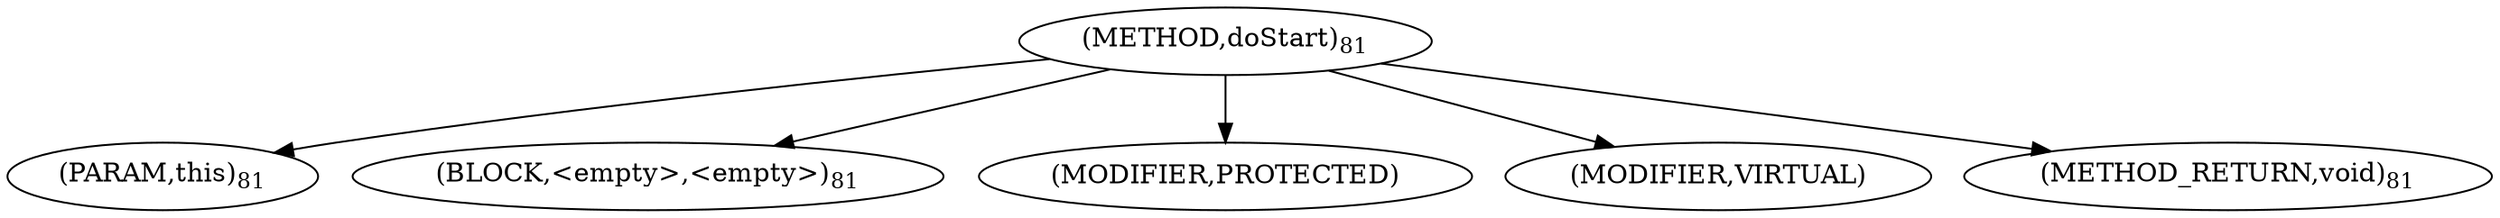 digraph "doStart" {  
"148" [label = <(METHOD,doStart)<SUB>81</SUB>> ]
"149" [label = <(PARAM,this)<SUB>81</SUB>> ]
"150" [label = <(BLOCK,&lt;empty&gt;,&lt;empty&gt;)<SUB>81</SUB>> ]
"151" [label = <(MODIFIER,PROTECTED)> ]
"152" [label = <(MODIFIER,VIRTUAL)> ]
"153" [label = <(METHOD_RETURN,void)<SUB>81</SUB>> ]
  "148" -> "149" 
  "148" -> "150" 
  "148" -> "151" 
  "148" -> "152" 
  "148" -> "153" 
}
